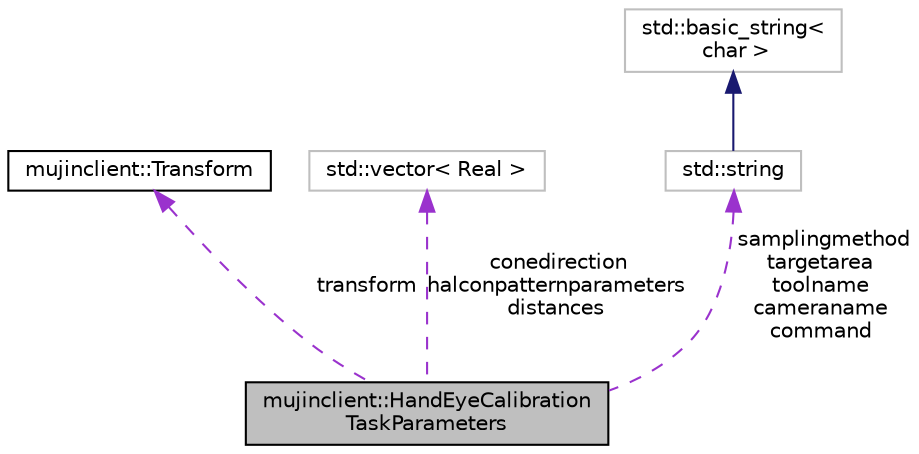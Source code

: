 digraph "mujinclient::HandEyeCalibrationTaskParameters"
{
  bgcolor="transparent";
  edge [fontname="Helvetica",fontsize="10",labelfontname="Helvetica",labelfontsize="10"];
  node [fontname="Helvetica",fontsize="10",shape=record];
  Node1 [label="mujinclient::HandEyeCalibration\lTaskParameters",height=0.2,width=0.4,color="black", fillcolor="grey75", style="filled" fontcolor="black"];
  Node2 -> Node1 [dir="back",color="darkorchid3",fontsize="10",style="dashed",label=" transform" ,fontname="Helvetica"];
  Node2 [label="mujinclient::Transform",height=0.2,width=0.4,color="black",URL="$structmujinclient_1_1Transform.html",tooltip="an affine transform"];
  Node3 -> Node1 [dir="back",color="darkorchid3",fontsize="10",style="dashed",label=" conedirection\nhalconpatternparameters\ndistances" ,fontname="Helvetica"];
  Node3 [label="std::vector\< Real \>",height=0.2,width=0.4,color="grey75"];
  Node4 -> Node1 [dir="back",color="darkorchid3",fontsize="10",style="dashed",label=" samplingmethod\ntargetarea\ntoolname\ncameraname\ncommand" ,fontname="Helvetica"];
  Node4 [label="std::string",height=0.2,width=0.4,color="grey75",tooltip="STL class."];
  Node5 -> Node4 [dir="back",color="midnightblue",fontsize="10",style="solid",fontname="Helvetica"];
  Node5 [label="std::basic_string\<\l char \>",height=0.2,width=0.4,color="grey75",tooltip="STL class."];
}
